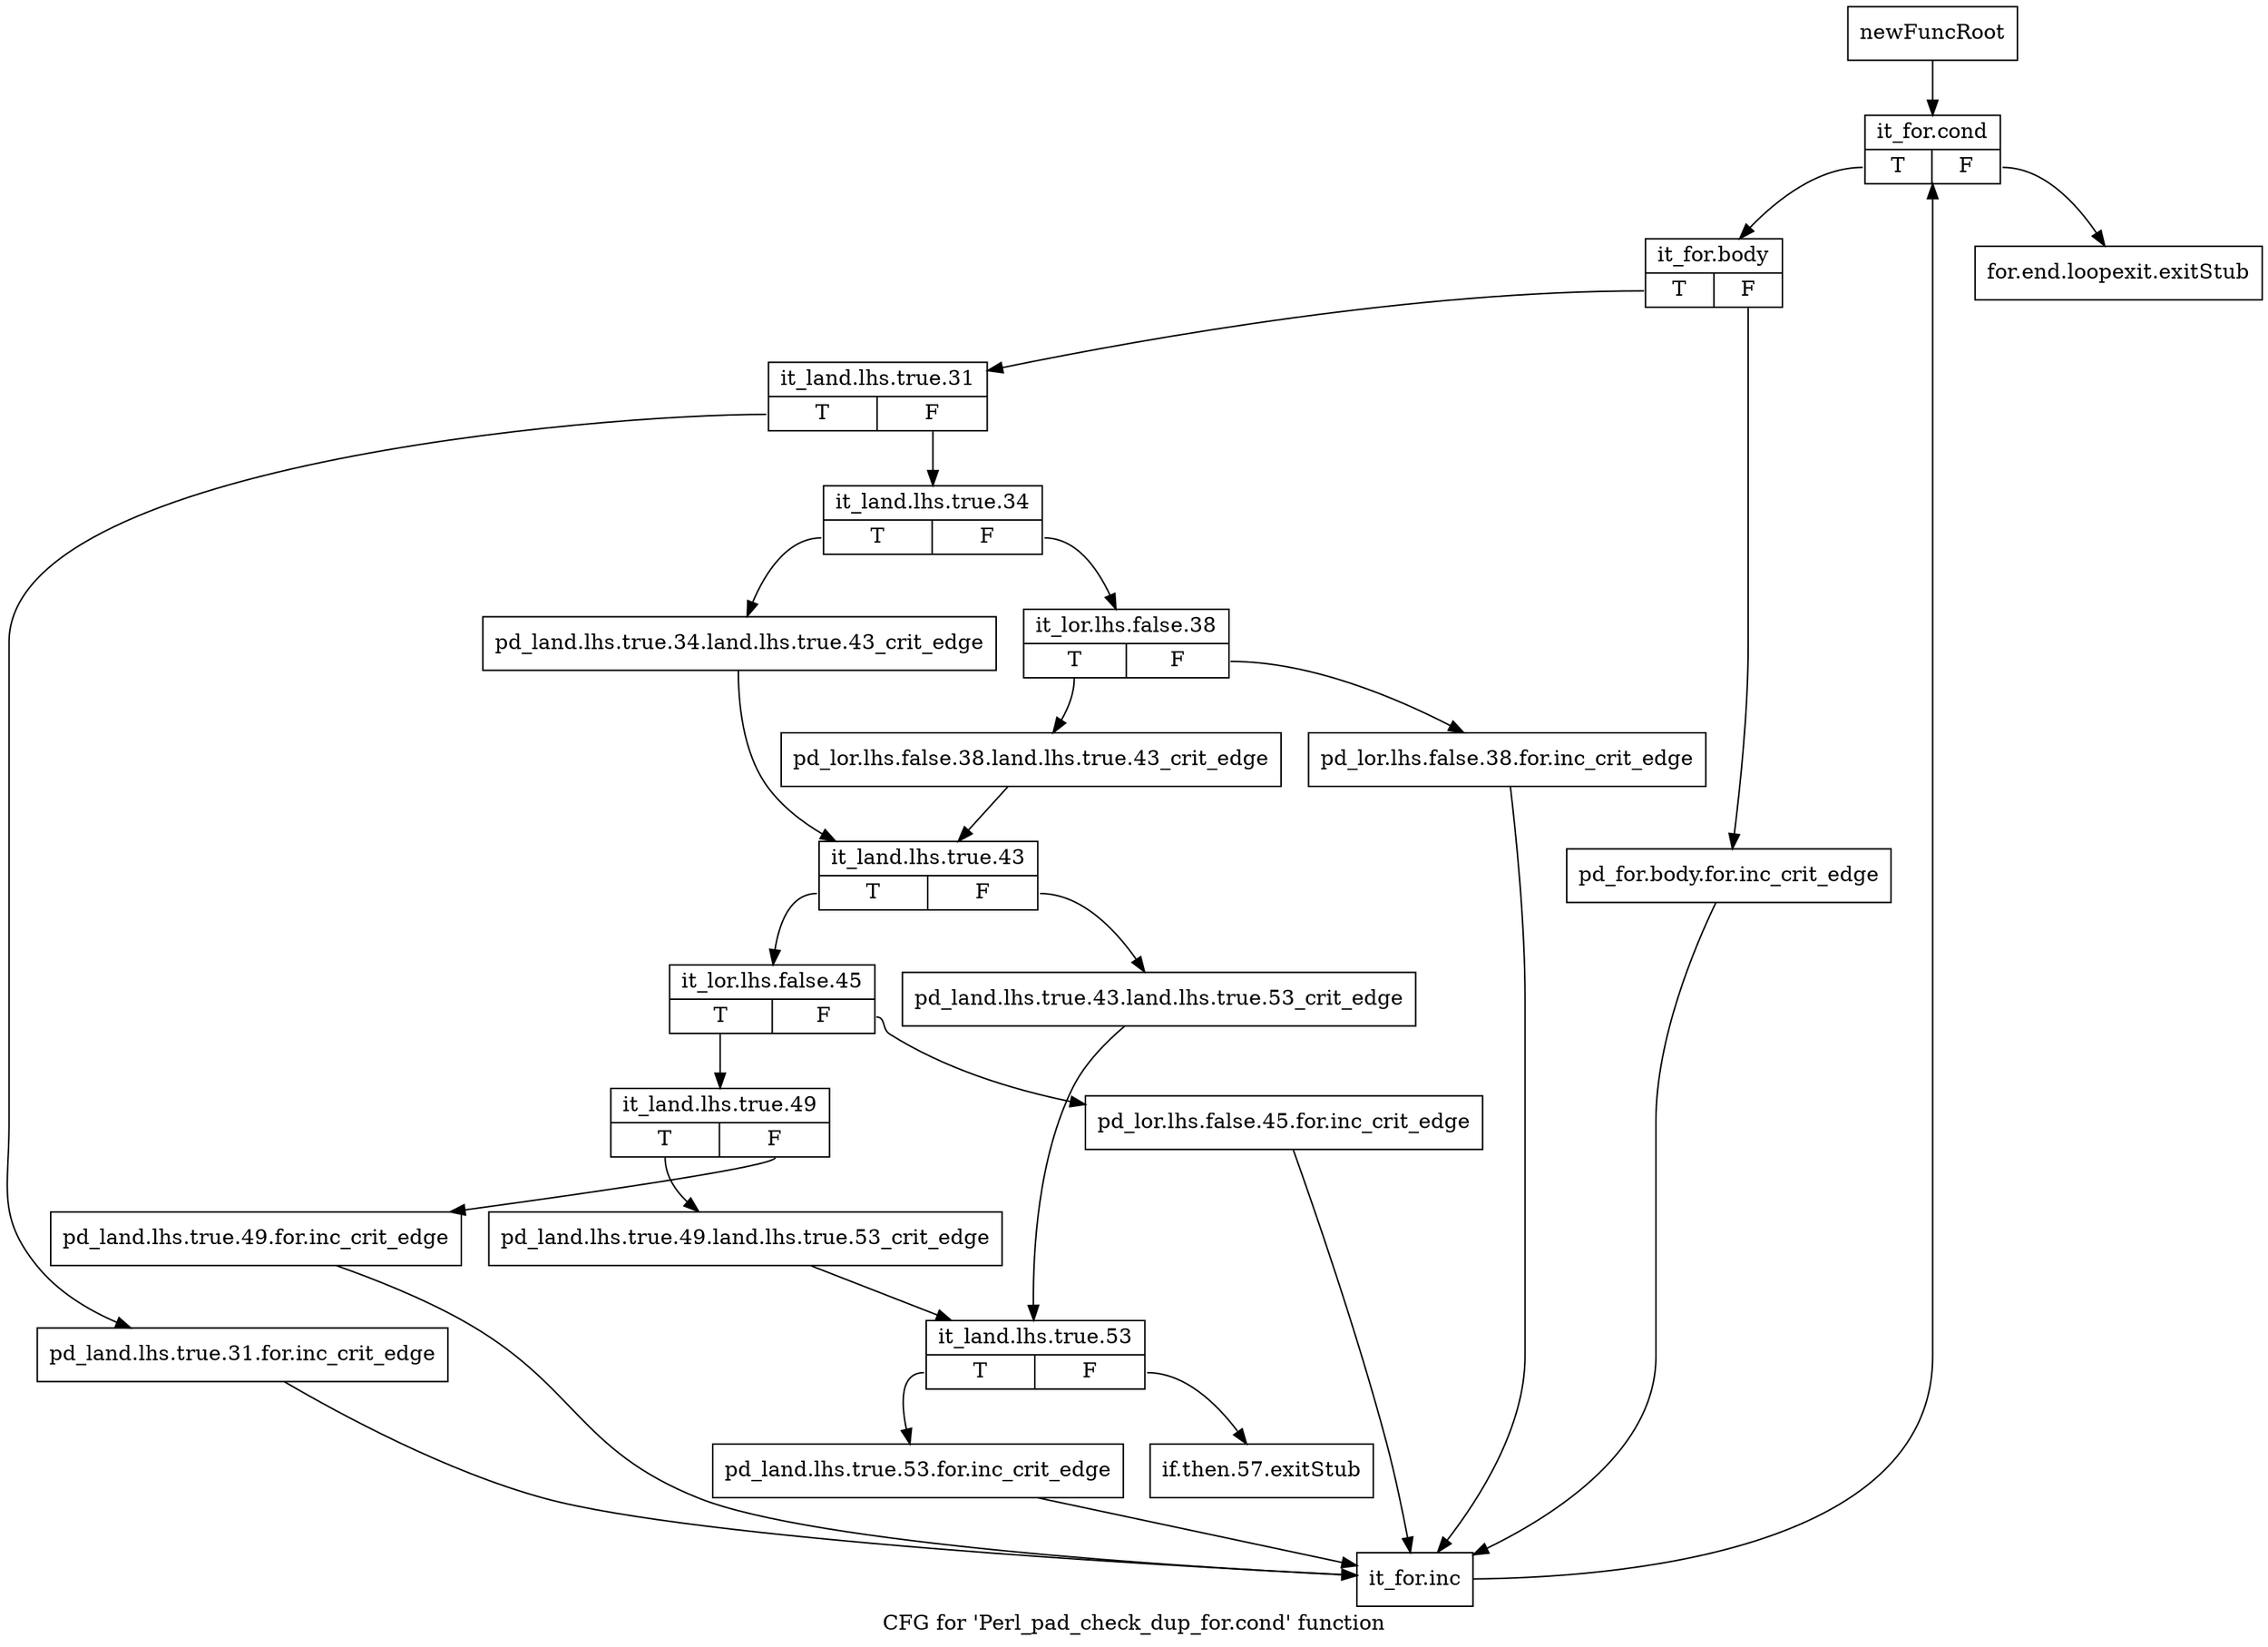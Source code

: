 digraph "CFG for 'Perl_pad_check_dup_for.cond' function" {
	label="CFG for 'Perl_pad_check_dup_for.cond' function";

	Node0x4ced9d0 [shape=record,label="{newFuncRoot}"];
	Node0x4ced9d0 -> Node0x4cee3f0;
	Node0x4ceda20 [shape=record,label="{for.end.loopexit.exitStub}"];
	Node0x4ceda70 [shape=record,label="{if.then.57.exitStub}"];
	Node0x4cee3f0 [shape=record,label="{it_for.cond|{<s0>T|<s1>F}}"];
	Node0x4cee3f0:s0 -> Node0x4cee440;
	Node0x4cee3f0:s1 -> Node0x4ceda20;
	Node0x4cee440 [shape=record,label="{it_for.body|{<s0>T|<s1>F}}"];
	Node0x4cee440:s0 -> Node0x4cee4e0;
	Node0x4cee440:s1 -> Node0x4cee490;
	Node0x4cee490 [shape=record,label="{pd_for.body.for.inc_crit_edge}"];
	Node0x4cee490 -> Node0x4cee9e0;
	Node0x4cee4e0 [shape=record,label="{it_land.lhs.true.31|{<s0>T|<s1>F}}"];
	Node0x4cee4e0:s0 -> Node0x4cee990;
	Node0x4cee4e0:s1 -> Node0x4cee530;
	Node0x4cee530 [shape=record,label="{it_land.lhs.true.34|{<s0>T|<s1>F}}"];
	Node0x4cee530:s0 -> Node0x4cee670;
	Node0x4cee530:s1 -> Node0x4cee580;
	Node0x4cee580 [shape=record,label="{it_lor.lhs.false.38|{<s0>T|<s1>F}}"];
	Node0x4cee580:s0 -> Node0x4cee620;
	Node0x4cee580:s1 -> Node0x4cee5d0;
	Node0x4cee5d0 [shape=record,label="{pd_lor.lhs.false.38.for.inc_crit_edge}"];
	Node0x4cee5d0 -> Node0x4cee9e0;
	Node0x4cee620 [shape=record,label="{pd_lor.lhs.false.38.land.lhs.true.43_crit_edge}"];
	Node0x4cee620 -> Node0x4cee6c0;
	Node0x4cee670 [shape=record,label="{pd_land.lhs.true.34.land.lhs.true.43_crit_edge}"];
	Node0x4cee670 -> Node0x4cee6c0;
	Node0x4cee6c0 [shape=record,label="{it_land.lhs.true.43|{<s0>T|<s1>F}}"];
	Node0x4cee6c0:s0 -> Node0x4cee760;
	Node0x4cee6c0:s1 -> Node0x4cee710;
	Node0x4cee710 [shape=record,label="{pd_land.lhs.true.43.land.lhs.true.53_crit_edge}"];
	Node0x4cee710 -> Node0x4cee8f0;
	Node0x4cee760 [shape=record,label="{it_lor.lhs.false.45|{<s0>T|<s1>F}}"];
	Node0x4cee760:s0 -> Node0x4cee800;
	Node0x4cee760:s1 -> Node0x4cee7b0;
	Node0x4cee7b0 [shape=record,label="{pd_lor.lhs.false.45.for.inc_crit_edge}"];
	Node0x4cee7b0 -> Node0x4cee9e0;
	Node0x4cee800 [shape=record,label="{it_land.lhs.true.49|{<s0>T|<s1>F}}"];
	Node0x4cee800:s0 -> Node0x4cee8a0;
	Node0x4cee800:s1 -> Node0x4cee850;
	Node0x4cee850 [shape=record,label="{pd_land.lhs.true.49.for.inc_crit_edge}"];
	Node0x4cee850 -> Node0x4cee9e0;
	Node0x4cee8a0 [shape=record,label="{pd_land.lhs.true.49.land.lhs.true.53_crit_edge}"];
	Node0x4cee8a0 -> Node0x4cee8f0;
	Node0x4cee8f0 [shape=record,label="{it_land.lhs.true.53|{<s0>T|<s1>F}}"];
	Node0x4cee8f0:s0 -> Node0x4cee940;
	Node0x4cee8f0:s1 -> Node0x4ceda70;
	Node0x4cee940 [shape=record,label="{pd_land.lhs.true.53.for.inc_crit_edge}"];
	Node0x4cee940 -> Node0x4cee9e0;
	Node0x4cee990 [shape=record,label="{pd_land.lhs.true.31.for.inc_crit_edge}"];
	Node0x4cee990 -> Node0x4cee9e0;
	Node0x4cee9e0 [shape=record,label="{it_for.inc}"];
	Node0x4cee9e0 -> Node0x4cee3f0;
}
